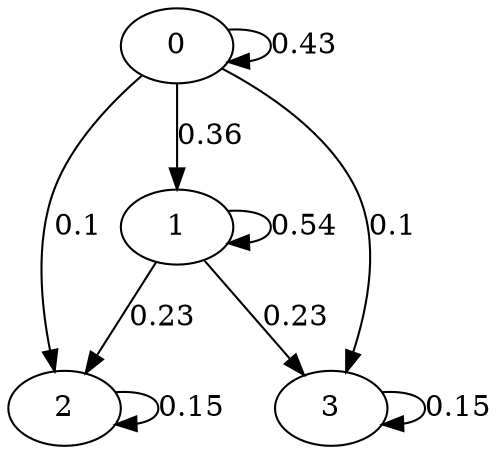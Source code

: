 digraph G {0 -> 0 [label="0.43"];0 -> 1 [label="0.36"];0 -> 2 [label="0.1"];0 -> 3 [label="0.1"];1 -> 1 [label="0.54"];1 -> 2 [label="0.23"];1 -> 3 [label="0.23"];2 -> 2 [label="0.15"];3 -> 3 [label="0.15"];}